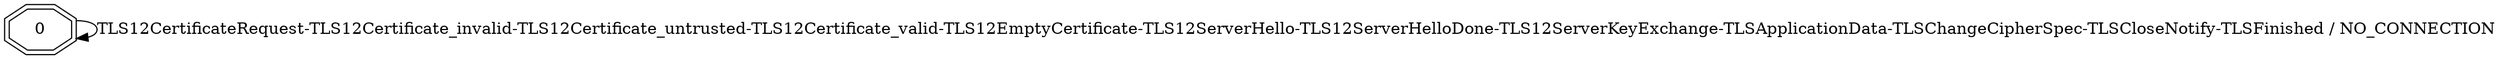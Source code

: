 digraph {
"0" [shape=doubleoctagon label=0];
"0" -> "0" [label="TLS12CertificateRequest-TLS12Certificate_invalid-TLS12Certificate_untrusted-TLS12Certificate_valid-TLS12EmptyCertificate-TLS12ServerHello-TLS12ServerHelloDone-TLS12ServerKeyExchange-TLSApplicationData-TLSChangeCipherSpec-TLSCloseNotify-TLSFinished / NO_CONNECTION"];
}
